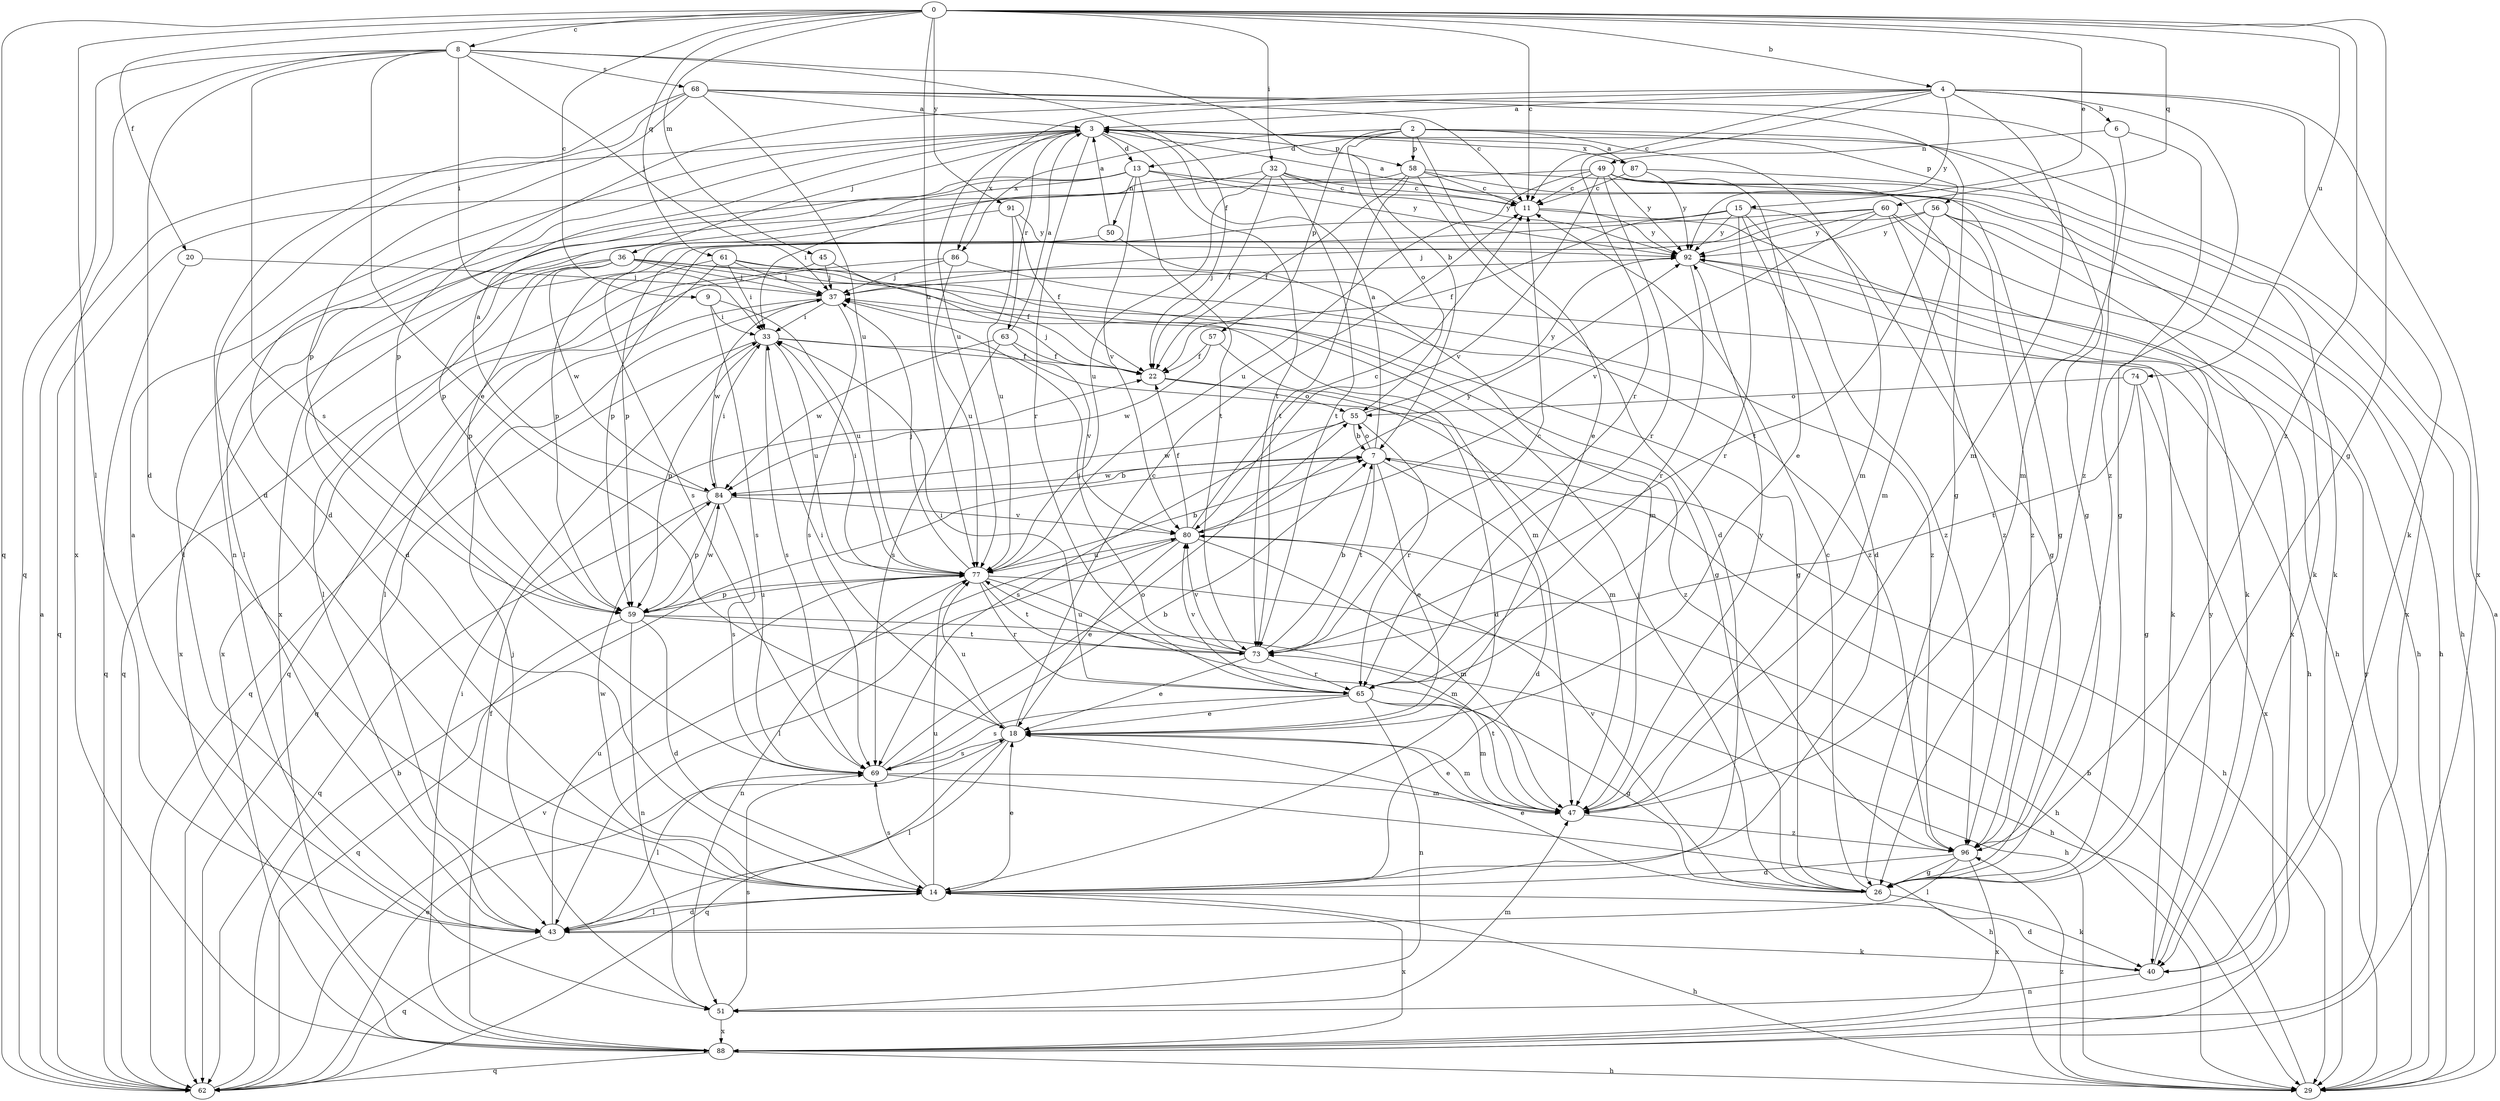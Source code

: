 strict digraph  {
0;
2;
3;
4;
6;
7;
8;
9;
11;
13;
14;
15;
18;
20;
22;
26;
29;
32;
33;
36;
37;
40;
43;
45;
47;
49;
50;
51;
55;
56;
57;
58;
59;
60;
61;
62;
63;
65;
68;
69;
73;
74;
77;
80;
84;
86;
87;
88;
91;
92;
96;
0 -> 4  [label=b];
0 -> 8  [label=c];
0 -> 9  [label=c];
0 -> 11  [label=c];
0 -> 15  [label=e];
0 -> 20  [label=f];
0 -> 26  [label=g];
0 -> 32  [label=i];
0 -> 43  [label=l];
0 -> 45  [label=m];
0 -> 60  [label=q];
0 -> 61  [label=q];
0 -> 62  [label=q];
0 -> 74  [label=u];
0 -> 77  [label=u];
0 -> 91  [label=y];
0 -> 96  [label=z];
2 -> 13  [label=d];
2 -> 18  [label=e];
2 -> 26  [label=g];
2 -> 47  [label=m];
2 -> 55  [label=o];
2 -> 56  [label=p];
2 -> 57  [label=p];
2 -> 58  [label=p];
2 -> 86  [label=x];
3 -> 13  [label=d];
3 -> 14  [label=d];
3 -> 36  [label=j];
3 -> 58  [label=p];
3 -> 63  [label=r];
3 -> 65  [label=r];
3 -> 73  [label=t];
3 -> 86  [label=x];
3 -> 87  [label=x];
4 -> 3  [label=a];
4 -> 6  [label=b];
4 -> 11  [label=c];
4 -> 40  [label=k];
4 -> 47  [label=m];
4 -> 59  [label=p];
4 -> 65  [label=r];
4 -> 77  [label=u];
4 -> 88  [label=x];
4 -> 92  [label=y];
4 -> 96  [label=z];
6 -> 26  [label=g];
6 -> 47  [label=m];
6 -> 49  [label=n];
7 -> 3  [label=a];
7 -> 14  [label=d];
7 -> 18  [label=e];
7 -> 29  [label=h];
7 -> 55  [label=o];
7 -> 73  [label=t];
7 -> 84  [label=w];
8 -> 7  [label=b];
8 -> 14  [label=d];
8 -> 18  [label=e];
8 -> 22  [label=f];
8 -> 33  [label=i];
8 -> 37  [label=j];
8 -> 62  [label=q];
8 -> 68  [label=s];
8 -> 69  [label=s];
8 -> 88  [label=x];
9 -> 33  [label=i];
9 -> 69  [label=s];
9 -> 77  [label=u];
11 -> 3  [label=a];
11 -> 29  [label=h];
11 -> 92  [label=y];
13 -> 11  [label=c];
13 -> 43  [label=l];
13 -> 50  [label=n];
13 -> 59  [label=p];
13 -> 73  [label=t];
13 -> 80  [label=v];
13 -> 88  [label=x];
13 -> 92  [label=y];
14 -> 18  [label=e];
14 -> 29  [label=h];
14 -> 43  [label=l];
14 -> 69  [label=s];
14 -> 77  [label=u];
14 -> 84  [label=w];
14 -> 88  [label=x];
15 -> 14  [label=d];
15 -> 22  [label=f];
15 -> 26  [label=g];
15 -> 59  [label=p];
15 -> 65  [label=r];
15 -> 92  [label=y];
15 -> 96  [label=z];
18 -> 11  [label=c];
18 -> 33  [label=i];
18 -> 43  [label=l];
18 -> 47  [label=m];
18 -> 62  [label=q];
18 -> 69  [label=s];
18 -> 77  [label=u];
20 -> 37  [label=j];
20 -> 62  [label=q];
22 -> 37  [label=j];
22 -> 47  [label=m];
22 -> 55  [label=o];
26 -> 11  [label=c];
26 -> 18  [label=e];
26 -> 37  [label=j];
26 -> 40  [label=k];
26 -> 80  [label=v];
29 -> 3  [label=a];
29 -> 7  [label=b];
29 -> 92  [label=y];
29 -> 96  [label=z];
32 -> 11  [label=c];
32 -> 22  [label=f];
32 -> 33  [label=i];
32 -> 40  [label=k];
32 -> 73  [label=t];
32 -> 77  [label=u];
32 -> 92  [label=y];
33 -> 22  [label=f];
33 -> 59  [label=p];
33 -> 62  [label=q];
33 -> 69  [label=s];
33 -> 77  [label=u];
33 -> 96  [label=z];
36 -> 26  [label=g];
36 -> 37  [label=j];
36 -> 43  [label=l];
36 -> 47  [label=m];
36 -> 59  [label=p];
36 -> 84  [label=w];
36 -> 88  [label=x];
36 -> 96  [label=z];
37 -> 33  [label=i];
37 -> 62  [label=q];
37 -> 69  [label=s];
37 -> 84  [label=w];
40 -> 14  [label=d];
40 -> 51  [label=n];
40 -> 92  [label=y];
43 -> 3  [label=a];
43 -> 14  [label=d];
43 -> 40  [label=k];
43 -> 62  [label=q];
43 -> 77  [label=u];
45 -> 22  [label=f];
45 -> 37  [label=j];
45 -> 88  [label=x];
47 -> 18  [label=e];
47 -> 73  [label=t];
47 -> 92  [label=y];
47 -> 96  [label=z];
49 -> 11  [label=c];
49 -> 18  [label=e];
49 -> 40  [label=k];
49 -> 43  [label=l];
49 -> 47  [label=m];
49 -> 65  [label=r];
49 -> 77  [label=u];
49 -> 80  [label=v];
49 -> 92  [label=y];
50 -> 3  [label=a];
50 -> 14  [label=d];
50 -> 47  [label=m];
51 -> 37  [label=j];
51 -> 47  [label=m];
51 -> 69  [label=s];
51 -> 88  [label=x];
55 -> 7  [label=b];
55 -> 65  [label=r];
55 -> 69  [label=s];
55 -> 84  [label=w];
55 -> 92  [label=y];
56 -> 29  [label=h];
56 -> 59  [label=p];
56 -> 73  [label=t];
56 -> 88  [label=x];
56 -> 92  [label=y];
56 -> 96  [label=z];
57 -> 14  [label=d];
57 -> 22  [label=f];
57 -> 84  [label=w];
58 -> 11  [label=c];
58 -> 14  [label=d];
58 -> 22  [label=f];
58 -> 26  [label=g];
58 -> 62  [label=q];
58 -> 73  [label=t];
58 -> 88  [label=x];
59 -> 14  [label=d];
59 -> 29  [label=h];
59 -> 51  [label=n];
59 -> 62  [label=q];
59 -> 73  [label=t];
59 -> 77  [label=u];
59 -> 84  [label=w];
60 -> 29  [label=h];
60 -> 37  [label=j];
60 -> 40  [label=k];
60 -> 59  [label=p];
60 -> 80  [label=v];
60 -> 92  [label=y];
60 -> 96  [label=z];
61 -> 26  [label=g];
61 -> 29  [label=h];
61 -> 33  [label=i];
61 -> 37  [label=j];
61 -> 43  [label=l];
61 -> 62  [label=q];
62 -> 3  [label=a];
62 -> 7  [label=b];
62 -> 18  [label=e];
62 -> 80  [label=v];
63 -> 3  [label=a];
63 -> 22  [label=f];
63 -> 69  [label=s];
63 -> 80  [label=v];
63 -> 84  [label=w];
65 -> 18  [label=e];
65 -> 26  [label=g];
65 -> 33  [label=i];
65 -> 47  [label=m];
65 -> 51  [label=n];
65 -> 69  [label=s];
65 -> 80  [label=v];
68 -> 3  [label=a];
68 -> 11  [label=c];
68 -> 14  [label=d];
68 -> 26  [label=g];
68 -> 51  [label=n];
68 -> 59  [label=p];
68 -> 77  [label=u];
68 -> 96  [label=z];
69 -> 7  [label=b];
69 -> 29  [label=h];
69 -> 43  [label=l];
69 -> 47  [label=m];
69 -> 55  [label=o];
73 -> 7  [label=b];
73 -> 11  [label=c];
73 -> 18  [label=e];
73 -> 37  [label=j];
73 -> 65  [label=r];
73 -> 77  [label=u];
73 -> 80  [label=v];
74 -> 26  [label=g];
74 -> 55  [label=o];
74 -> 73  [label=t];
74 -> 88  [label=x];
77 -> 7  [label=b];
77 -> 29  [label=h];
77 -> 33  [label=i];
77 -> 37  [label=j];
77 -> 47  [label=m];
77 -> 51  [label=n];
77 -> 59  [label=p];
77 -> 65  [label=r];
77 -> 73  [label=t];
80 -> 11  [label=c];
80 -> 18  [label=e];
80 -> 22  [label=f];
80 -> 29  [label=h];
80 -> 43  [label=l];
80 -> 47  [label=m];
80 -> 77  [label=u];
80 -> 92  [label=y];
84 -> 3  [label=a];
84 -> 7  [label=b];
84 -> 33  [label=i];
84 -> 59  [label=p];
84 -> 62  [label=q];
84 -> 69  [label=s];
84 -> 80  [label=v];
86 -> 37  [label=j];
86 -> 62  [label=q];
86 -> 77  [label=u];
86 -> 96  [label=z];
87 -> 3  [label=a];
87 -> 11  [label=c];
87 -> 29  [label=h];
87 -> 92  [label=y];
88 -> 22  [label=f];
88 -> 29  [label=h];
88 -> 33  [label=i];
88 -> 62  [label=q];
91 -> 22  [label=f];
91 -> 69  [label=s];
91 -> 77  [label=u];
91 -> 92  [label=y];
92 -> 37  [label=j];
92 -> 40  [label=k];
92 -> 65  [label=r];
96 -> 14  [label=d];
96 -> 26  [label=g];
96 -> 43  [label=l];
96 -> 88  [label=x];
}
